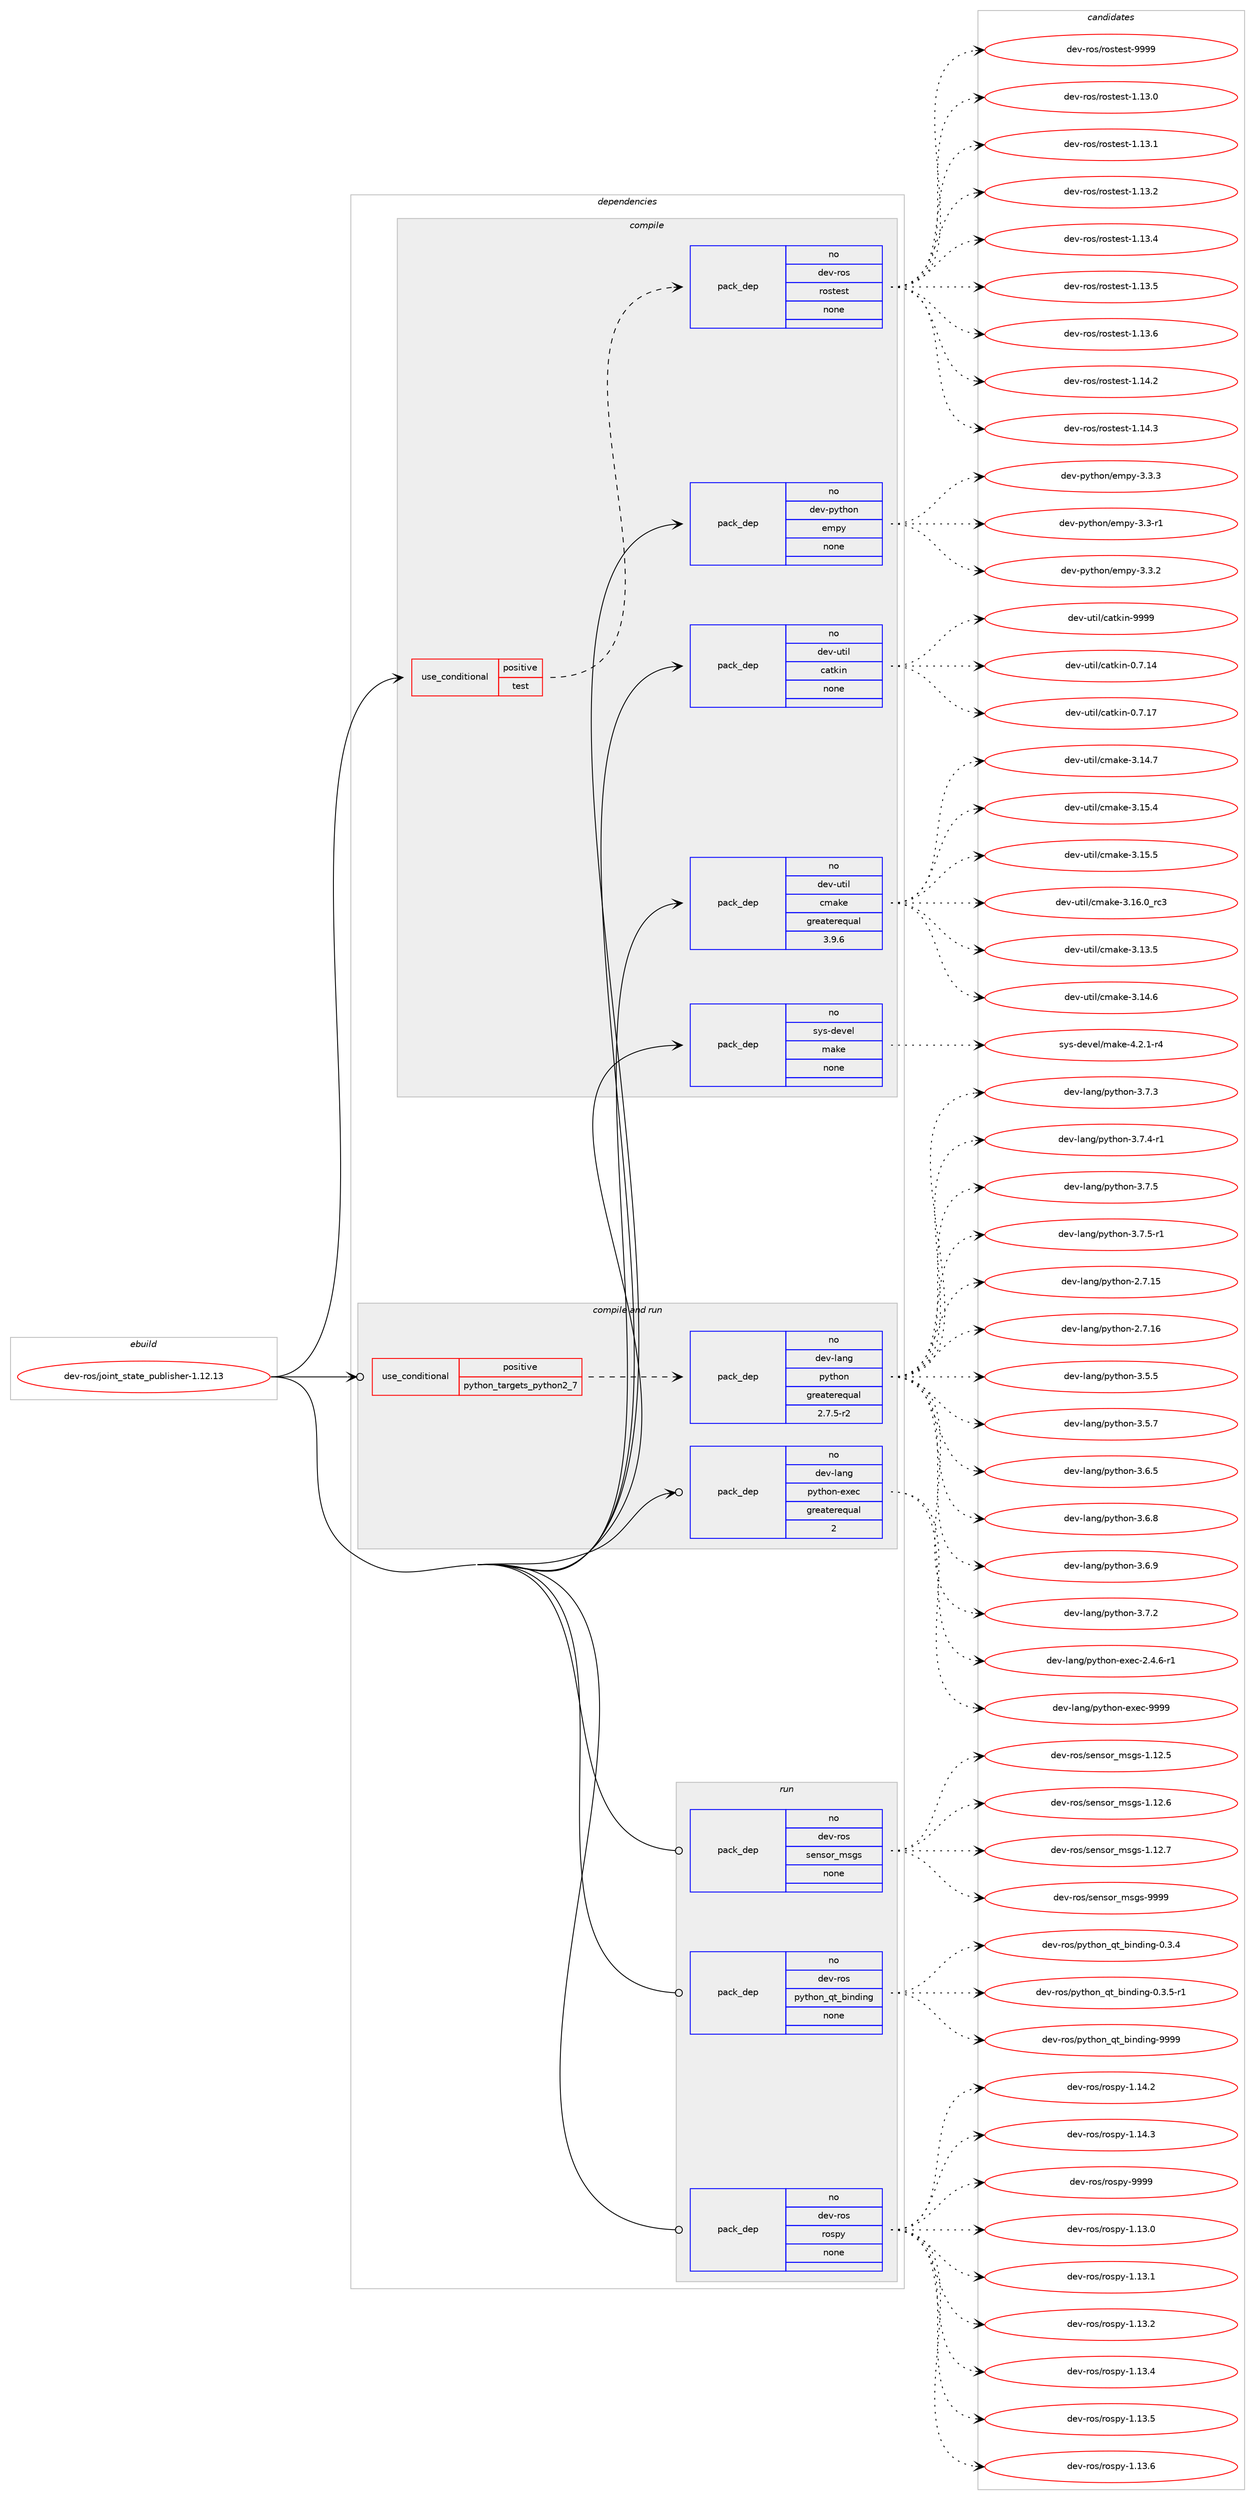 digraph prolog {

# *************
# Graph options
# *************

newrank=true;
concentrate=true;
compound=true;
graph [rankdir=LR,fontname=Helvetica,fontsize=10,ranksep=1.5];#, ranksep=2.5, nodesep=0.2];
edge  [arrowhead=vee];
node  [fontname=Helvetica,fontsize=10];

# **********
# The ebuild
# **********

subgraph cluster_leftcol {
color=gray;
rank=same;
label=<<i>ebuild</i>>;
id [label="dev-ros/joint_state_publisher-1.12.13", color=red, width=4, href="../dev-ros/joint_state_publisher-1.12.13.svg"];
}

# ****************
# The dependencies
# ****************

subgraph cluster_midcol {
color=gray;
label=<<i>dependencies</i>>;
subgraph cluster_compile {
fillcolor="#eeeeee";
style=filled;
label=<<i>compile</i>>;
subgraph cond153606 {
dependency654892 [label=<<TABLE BORDER="0" CELLBORDER="1" CELLSPACING="0" CELLPADDING="4"><TR><TD ROWSPAN="3" CELLPADDING="10">use_conditional</TD></TR><TR><TD>positive</TD></TR><TR><TD>test</TD></TR></TABLE>>, shape=none, color=red];
subgraph pack489380 {
dependency654893 [label=<<TABLE BORDER="0" CELLBORDER="1" CELLSPACING="0" CELLPADDING="4" WIDTH="220"><TR><TD ROWSPAN="6" CELLPADDING="30">pack_dep</TD></TR><TR><TD WIDTH="110">no</TD></TR><TR><TD>dev-ros</TD></TR><TR><TD>rostest</TD></TR><TR><TD>none</TD></TR><TR><TD></TD></TR></TABLE>>, shape=none, color=blue];
}
dependency654892:e -> dependency654893:w [weight=20,style="dashed",arrowhead="vee"];
}
id:e -> dependency654892:w [weight=20,style="solid",arrowhead="vee"];
subgraph pack489381 {
dependency654894 [label=<<TABLE BORDER="0" CELLBORDER="1" CELLSPACING="0" CELLPADDING="4" WIDTH="220"><TR><TD ROWSPAN="6" CELLPADDING="30">pack_dep</TD></TR><TR><TD WIDTH="110">no</TD></TR><TR><TD>dev-python</TD></TR><TR><TD>empy</TD></TR><TR><TD>none</TD></TR><TR><TD></TD></TR></TABLE>>, shape=none, color=blue];
}
id:e -> dependency654894:w [weight=20,style="solid",arrowhead="vee"];
subgraph pack489382 {
dependency654895 [label=<<TABLE BORDER="0" CELLBORDER="1" CELLSPACING="0" CELLPADDING="4" WIDTH="220"><TR><TD ROWSPAN="6" CELLPADDING="30">pack_dep</TD></TR><TR><TD WIDTH="110">no</TD></TR><TR><TD>dev-util</TD></TR><TR><TD>catkin</TD></TR><TR><TD>none</TD></TR><TR><TD></TD></TR></TABLE>>, shape=none, color=blue];
}
id:e -> dependency654895:w [weight=20,style="solid",arrowhead="vee"];
subgraph pack489383 {
dependency654896 [label=<<TABLE BORDER="0" CELLBORDER="1" CELLSPACING="0" CELLPADDING="4" WIDTH="220"><TR><TD ROWSPAN="6" CELLPADDING="30">pack_dep</TD></TR><TR><TD WIDTH="110">no</TD></TR><TR><TD>dev-util</TD></TR><TR><TD>cmake</TD></TR><TR><TD>greaterequal</TD></TR><TR><TD>3.9.6</TD></TR></TABLE>>, shape=none, color=blue];
}
id:e -> dependency654896:w [weight=20,style="solid",arrowhead="vee"];
subgraph pack489384 {
dependency654897 [label=<<TABLE BORDER="0" CELLBORDER="1" CELLSPACING="0" CELLPADDING="4" WIDTH="220"><TR><TD ROWSPAN="6" CELLPADDING="30">pack_dep</TD></TR><TR><TD WIDTH="110">no</TD></TR><TR><TD>sys-devel</TD></TR><TR><TD>make</TD></TR><TR><TD>none</TD></TR><TR><TD></TD></TR></TABLE>>, shape=none, color=blue];
}
id:e -> dependency654897:w [weight=20,style="solid",arrowhead="vee"];
}
subgraph cluster_compileandrun {
fillcolor="#eeeeee";
style=filled;
label=<<i>compile and run</i>>;
subgraph cond153607 {
dependency654898 [label=<<TABLE BORDER="0" CELLBORDER="1" CELLSPACING="0" CELLPADDING="4"><TR><TD ROWSPAN="3" CELLPADDING="10">use_conditional</TD></TR><TR><TD>positive</TD></TR><TR><TD>python_targets_python2_7</TD></TR></TABLE>>, shape=none, color=red];
subgraph pack489385 {
dependency654899 [label=<<TABLE BORDER="0" CELLBORDER="1" CELLSPACING="0" CELLPADDING="4" WIDTH="220"><TR><TD ROWSPAN="6" CELLPADDING="30">pack_dep</TD></TR><TR><TD WIDTH="110">no</TD></TR><TR><TD>dev-lang</TD></TR><TR><TD>python</TD></TR><TR><TD>greaterequal</TD></TR><TR><TD>2.7.5-r2</TD></TR></TABLE>>, shape=none, color=blue];
}
dependency654898:e -> dependency654899:w [weight=20,style="dashed",arrowhead="vee"];
}
id:e -> dependency654898:w [weight=20,style="solid",arrowhead="odotvee"];
subgraph pack489386 {
dependency654900 [label=<<TABLE BORDER="0" CELLBORDER="1" CELLSPACING="0" CELLPADDING="4" WIDTH="220"><TR><TD ROWSPAN="6" CELLPADDING="30">pack_dep</TD></TR><TR><TD WIDTH="110">no</TD></TR><TR><TD>dev-lang</TD></TR><TR><TD>python-exec</TD></TR><TR><TD>greaterequal</TD></TR><TR><TD>2</TD></TR></TABLE>>, shape=none, color=blue];
}
id:e -> dependency654900:w [weight=20,style="solid",arrowhead="odotvee"];
}
subgraph cluster_run {
fillcolor="#eeeeee";
style=filled;
label=<<i>run</i>>;
subgraph pack489387 {
dependency654901 [label=<<TABLE BORDER="0" CELLBORDER="1" CELLSPACING="0" CELLPADDING="4" WIDTH="220"><TR><TD ROWSPAN="6" CELLPADDING="30">pack_dep</TD></TR><TR><TD WIDTH="110">no</TD></TR><TR><TD>dev-ros</TD></TR><TR><TD>python_qt_binding</TD></TR><TR><TD>none</TD></TR><TR><TD></TD></TR></TABLE>>, shape=none, color=blue];
}
id:e -> dependency654901:w [weight=20,style="solid",arrowhead="odot"];
subgraph pack489388 {
dependency654902 [label=<<TABLE BORDER="0" CELLBORDER="1" CELLSPACING="0" CELLPADDING="4" WIDTH="220"><TR><TD ROWSPAN="6" CELLPADDING="30">pack_dep</TD></TR><TR><TD WIDTH="110">no</TD></TR><TR><TD>dev-ros</TD></TR><TR><TD>rospy</TD></TR><TR><TD>none</TD></TR><TR><TD></TD></TR></TABLE>>, shape=none, color=blue];
}
id:e -> dependency654902:w [weight=20,style="solid",arrowhead="odot"];
subgraph pack489389 {
dependency654903 [label=<<TABLE BORDER="0" CELLBORDER="1" CELLSPACING="0" CELLPADDING="4" WIDTH="220"><TR><TD ROWSPAN="6" CELLPADDING="30">pack_dep</TD></TR><TR><TD WIDTH="110">no</TD></TR><TR><TD>dev-ros</TD></TR><TR><TD>sensor_msgs</TD></TR><TR><TD>none</TD></TR><TR><TD></TD></TR></TABLE>>, shape=none, color=blue];
}
id:e -> dependency654903:w [weight=20,style="solid",arrowhead="odot"];
}
}

# **************
# The candidates
# **************

subgraph cluster_choices {
rank=same;
color=gray;
label=<<i>candidates</i>>;

subgraph choice489380 {
color=black;
nodesep=1;
choice100101118451141111154711411111511610111511645494649514648 [label="dev-ros/rostest-1.13.0", color=red, width=4,href="../dev-ros/rostest-1.13.0.svg"];
choice100101118451141111154711411111511610111511645494649514649 [label="dev-ros/rostest-1.13.1", color=red, width=4,href="../dev-ros/rostest-1.13.1.svg"];
choice100101118451141111154711411111511610111511645494649514650 [label="dev-ros/rostest-1.13.2", color=red, width=4,href="../dev-ros/rostest-1.13.2.svg"];
choice100101118451141111154711411111511610111511645494649514652 [label="dev-ros/rostest-1.13.4", color=red, width=4,href="../dev-ros/rostest-1.13.4.svg"];
choice100101118451141111154711411111511610111511645494649514653 [label="dev-ros/rostest-1.13.5", color=red, width=4,href="../dev-ros/rostest-1.13.5.svg"];
choice100101118451141111154711411111511610111511645494649514654 [label="dev-ros/rostest-1.13.6", color=red, width=4,href="../dev-ros/rostest-1.13.6.svg"];
choice100101118451141111154711411111511610111511645494649524650 [label="dev-ros/rostest-1.14.2", color=red, width=4,href="../dev-ros/rostest-1.14.2.svg"];
choice100101118451141111154711411111511610111511645494649524651 [label="dev-ros/rostest-1.14.3", color=red, width=4,href="../dev-ros/rostest-1.14.3.svg"];
choice10010111845114111115471141111151161011151164557575757 [label="dev-ros/rostest-9999", color=red, width=4,href="../dev-ros/rostest-9999.svg"];
dependency654893:e -> choice100101118451141111154711411111511610111511645494649514648:w [style=dotted,weight="100"];
dependency654893:e -> choice100101118451141111154711411111511610111511645494649514649:w [style=dotted,weight="100"];
dependency654893:e -> choice100101118451141111154711411111511610111511645494649514650:w [style=dotted,weight="100"];
dependency654893:e -> choice100101118451141111154711411111511610111511645494649514652:w [style=dotted,weight="100"];
dependency654893:e -> choice100101118451141111154711411111511610111511645494649514653:w [style=dotted,weight="100"];
dependency654893:e -> choice100101118451141111154711411111511610111511645494649514654:w [style=dotted,weight="100"];
dependency654893:e -> choice100101118451141111154711411111511610111511645494649524650:w [style=dotted,weight="100"];
dependency654893:e -> choice100101118451141111154711411111511610111511645494649524651:w [style=dotted,weight="100"];
dependency654893:e -> choice10010111845114111115471141111151161011151164557575757:w [style=dotted,weight="100"];
}
subgraph choice489381 {
color=black;
nodesep=1;
choice1001011184511212111610411111047101109112121455146514511449 [label="dev-python/empy-3.3-r1", color=red, width=4,href="../dev-python/empy-3.3-r1.svg"];
choice1001011184511212111610411111047101109112121455146514650 [label="dev-python/empy-3.3.2", color=red, width=4,href="../dev-python/empy-3.3.2.svg"];
choice1001011184511212111610411111047101109112121455146514651 [label="dev-python/empy-3.3.3", color=red, width=4,href="../dev-python/empy-3.3.3.svg"];
dependency654894:e -> choice1001011184511212111610411111047101109112121455146514511449:w [style=dotted,weight="100"];
dependency654894:e -> choice1001011184511212111610411111047101109112121455146514650:w [style=dotted,weight="100"];
dependency654894:e -> choice1001011184511212111610411111047101109112121455146514651:w [style=dotted,weight="100"];
}
subgraph choice489382 {
color=black;
nodesep=1;
choice1001011184511711610510847999711610710511045484655464952 [label="dev-util/catkin-0.7.14", color=red, width=4,href="../dev-util/catkin-0.7.14.svg"];
choice1001011184511711610510847999711610710511045484655464955 [label="dev-util/catkin-0.7.17", color=red, width=4,href="../dev-util/catkin-0.7.17.svg"];
choice100101118451171161051084799971161071051104557575757 [label="dev-util/catkin-9999", color=red, width=4,href="../dev-util/catkin-9999.svg"];
dependency654895:e -> choice1001011184511711610510847999711610710511045484655464952:w [style=dotted,weight="100"];
dependency654895:e -> choice1001011184511711610510847999711610710511045484655464955:w [style=dotted,weight="100"];
dependency654895:e -> choice100101118451171161051084799971161071051104557575757:w [style=dotted,weight="100"];
}
subgraph choice489383 {
color=black;
nodesep=1;
choice1001011184511711610510847991099710710145514649514653 [label="dev-util/cmake-3.13.5", color=red, width=4,href="../dev-util/cmake-3.13.5.svg"];
choice1001011184511711610510847991099710710145514649524654 [label="dev-util/cmake-3.14.6", color=red, width=4,href="../dev-util/cmake-3.14.6.svg"];
choice1001011184511711610510847991099710710145514649524655 [label="dev-util/cmake-3.14.7", color=red, width=4,href="../dev-util/cmake-3.14.7.svg"];
choice1001011184511711610510847991099710710145514649534652 [label="dev-util/cmake-3.15.4", color=red, width=4,href="../dev-util/cmake-3.15.4.svg"];
choice1001011184511711610510847991099710710145514649534653 [label="dev-util/cmake-3.15.5", color=red, width=4,href="../dev-util/cmake-3.15.5.svg"];
choice1001011184511711610510847991099710710145514649544648951149951 [label="dev-util/cmake-3.16.0_rc3", color=red, width=4,href="../dev-util/cmake-3.16.0_rc3.svg"];
dependency654896:e -> choice1001011184511711610510847991099710710145514649514653:w [style=dotted,weight="100"];
dependency654896:e -> choice1001011184511711610510847991099710710145514649524654:w [style=dotted,weight="100"];
dependency654896:e -> choice1001011184511711610510847991099710710145514649524655:w [style=dotted,weight="100"];
dependency654896:e -> choice1001011184511711610510847991099710710145514649534652:w [style=dotted,weight="100"];
dependency654896:e -> choice1001011184511711610510847991099710710145514649534653:w [style=dotted,weight="100"];
dependency654896:e -> choice1001011184511711610510847991099710710145514649544648951149951:w [style=dotted,weight="100"];
}
subgraph choice489384 {
color=black;
nodesep=1;
choice1151211154510010111810110847109971071014552465046494511452 [label="sys-devel/make-4.2.1-r4", color=red, width=4,href="../sys-devel/make-4.2.1-r4.svg"];
dependency654897:e -> choice1151211154510010111810110847109971071014552465046494511452:w [style=dotted,weight="100"];
}
subgraph choice489385 {
color=black;
nodesep=1;
choice10010111845108971101034711212111610411111045504655464953 [label="dev-lang/python-2.7.15", color=red, width=4,href="../dev-lang/python-2.7.15.svg"];
choice10010111845108971101034711212111610411111045504655464954 [label="dev-lang/python-2.7.16", color=red, width=4,href="../dev-lang/python-2.7.16.svg"];
choice100101118451089711010347112121116104111110455146534653 [label="dev-lang/python-3.5.5", color=red, width=4,href="../dev-lang/python-3.5.5.svg"];
choice100101118451089711010347112121116104111110455146534655 [label="dev-lang/python-3.5.7", color=red, width=4,href="../dev-lang/python-3.5.7.svg"];
choice100101118451089711010347112121116104111110455146544653 [label="dev-lang/python-3.6.5", color=red, width=4,href="../dev-lang/python-3.6.5.svg"];
choice100101118451089711010347112121116104111110455146544656 [label="dev-lang/python-3.6.8", color=red, width=4,href="../dev-lang/python-3.6.8.svg"];
choice100101118451089711010347112121116104111110455146544657 [label="dev-lang/python-3.6.9", color=red, width=4,href="../dev-lang/python-3.6.9.svg"];
choice100101118451089711010347112121116104111110455146554650 [label="dev-lang/python-3.7.2", color=red, width=4,href="../dev-lang/python-3.7.2.svg"];
choice100101118451089711010347112121116104111110455146554651 [label="dev-lang/python-3.7.3", color=red, width=4,href="../dev-lang/python-3.7.3.svg"];
choice1001011184510897110103471121211161041111104551465546524511449 [label="dev-lang/python-3.7.4-r1", color=red, width=4,href="../dev-lang/python-3.7.4-r1.svg"];
choice100101118451089711010347112121116104111110455146554653 [label="dev-lang/python-3.7.5", color=red, width=4,href="../dev-lang/python-3.7.5.svg"];
choice1001011184510897110103471121211161041111104551465546534511449 [label="dev-lang/python-3.7.5-r1", color=red, width=4,href="../dev-lang/python-3.7.5-r1.svg"];
dependency654899:e -> choice10010111845108971101034711212111610411111045504655464953:w [style=dotted,weight="100"];
dependency654899:e -> choice10010111845108971101034711212111610411111045504655464954:w [style=dotted,weight="100"];
dependency654899:e -> choice100101118451089711010347112121116104111110455146534653:w [style=dotted,weight="100"];
dependency654899:e -> choice100101118451089711010347112121116104111110455146534655:w [style=dotted,weight="100"];
dependency654899:e -> choice100101118451089711010347112121116104111110455146544653:w [style=dotted,weight="100"];
dependency654899:e -> choice100101118451089711010347112121116104111110455146544656:w [style=dotted,weight="100"];
dependency654899:e -> choice100101118451089711010347112121116104111110455146544657:w [style=dotted,weight="100"];
dependency654899:e -> choice100101118451089711010347112121116104111110455146554650:w [style=dotted,weight="100"];
dependency654899:e -> choice100101118451089711010347112121116104111110455146554651:w [style=dotted,weight="100"];
dependency654899:e -> choice1001011184510897110103471121211161041111104551465546524511449:w [style=dotted,weight="100"];
dependency654899:e -> choice100101118451089711010347112121116104111110455146554653:w [style=dotted,weight="100"];
dependency654899:e -> choice1001011184510897110103471121211161041111104551465546534511449:w [style=dotted,weight="100"];
}
subgraph choice489386 {
color=black;
nodesep=1;
choice10010111845108971101034711212111610411111045101120101994550465246544511449 [label="dev-lang/python-exec-2.4.6-r1", color=red, width=4,href="../dev-lang/python-exec-2.4.6-r1.svg"];
choice10010111845108971101034711212111610411111045101120101994557575757 [label="dev-lang/python-exec-9999", color=red, width=4,href="../dev-lang/python-exec-9999.svg"];
dependency654900:e -> choice10010111845108971101034711212111610411111045101120101994550465246544511449:w [style=dotted,weight="100"];
dependency654900:e -> choice10010111845108971101034711212111610411111045101120101994557575757:w [style=dotted,weight="100"];
}
subgraph choice489387 {
color=black;
nodesep=1;
choice1001011184511411111547112121116104111110951131169598105110100105110103454846514652 [label="dev-ros/python_qt_binding-0.3.4", color=red, width=4,href="../dev-ros/python_qt_binding-0.3.4.svg"];
choice10010111845114111115471121211161041111109511311695981051101001051101034548465146534511449 [label="dev-ros/python_qt_binding-0.3.5-r1", color=red, width=4,href="../dev-ros/python_qt_binding-0.3.5-r1.svg"];
choice10010111845114111115471121211161041111109511311695981051101001051101034557575757 [label="dev-ros/python_qt_binding-9999", color=red, width=4,href="../dev-ros/python_qt_binding-9999.svg"];
dependency654901:e -> choice1001011184511411111547112121116104111110951131169598105110100105110103454846514652:w [style=dotted,weight="100"];
dependency654901:e -> choice10010111845114111115471121211161041111109511311695981051101001051101034548465146534511449:w [style=dotted,weight="100"];
dependency654901:e -> choice10010111845114111115471121211161041111109511311695981051101001051101034557575757:w [style=dotted,weight="100"];
}
subgraph choice489388 {
color=black;
nodesep=1;
choice100101118451141111154711411111511212145494649514648 [label="dev-ros/rospy-1.13.0", color=red, width=4,href="../dev-ros/rospy-1.13.0.svg"];
choice100101118451141111154711411111511212145494649514649 [label="dev-ros/rospy-1.13.1", color=red, width=4,href="../dev-ros/rospy-1.13.1.svg"];
choice100101118451141111154711411111511212145494649514650 [label="dev-ros/rospy-1.13.2", color=red, width=4,href="../dev-ros/rospy-1.13.2.svg"];
choice100101118451141111154711411111511212145494649514652 [label="dev-ros/rospy-1.13.4", color=red, width=4,href="../dev-ros/rospy-1.13.4.svg"];
choice100101118451141111154711411111511212145494649514653 [label="dev-ros/rospy-1.13.5", color=red, width=4,href="../dev-ros/rospy-1.13.5.svg"];
choice100101118451141111154711411111511212145494649514654 [label="dev-ros/rospy-1.13.6", color=red, width=4,href="../dev-ros/rospy-1.13.6.svg"];
choice100101118451141111154711411111511212145494649524650 [label="dev-ros/rospy-1.14.2", color=red, width=4,href="../dev-ros/rospy-1.14.2.svg"];
choice100101118451141111154711411111511212145494649524651 [label="dev-ros/rospy-1.14.3", color=red, width=4,href="../dev-ros/rospy-1.14.3.svg"];
choice10010111845114111115471141111151121214557575757 [label="dev-ros/rospy-9999", color=red, width=4,href="../dev-ros/rospy-9999.svg"];
dependency654902:e -> choice100101118451141111154711411111511212145494649514648:w [style=dotted,weight="100"];
dependency654902:e -> choice100101118451141111154711411111511212145494649514649:w [style=dotted,weight="100"];
dependency654902:e -> choice100101118451141111154711411111511212145494649514650:w [style=dotted,weight="100"];
dependency654902:e -> choice100101118451141111154711411111511212145494649514652:w [style=dotted,weight="100"];
dependency654902:e -> choice100101118451141111154711411111511212145494649514653:w [style=dotted,weight="100"];
dependency654902:e -> choice100101118451141111154711411111511212145494649514654:w [style=dotted,weight="100"];
dependency654902:e -> choice100101118451141111154711411111511212145494649524650:w [style=dotted,weight="100"];
dependency654902:e -> choice100101118451141111154711411111511212145494649524651:w [style=dotted,weight="100"];
dependency654902:e -> choice10010111845114111115471141111151121214557575757:w [style=dotted,weight="100"];
}
subgraph choice489389 {
color=black;
nodesep=1;
choice10010111845114111115471151011101151111149510911510311545494649504653 [label="dev-ros/sensor_msgs-1.12.5", color=red, width=4,href="../dev-ros/sensor_msgs-1.12.5.svg"];
choice10010111845114111115471151011101151111149510911510311545494649504654 [label="dev-ros/sensor_msgs-1.12.6", color=red, width=4,href="../dev-ros/sensor_msgs-1.12.6.svg"];
choice10010111845114111115471151011101151111149510911510311545494649504655 [label="dev-ros/sensor_msgs-1.12.7", color=red, width=4,href="../dev-ros/sensor_msgs-1.12.7.svg"];
choice1001011184511411111547115101110115111114951091151031154557575757 [label="dev-ros/sensor_msgs-9999", color=red, width=4,href="../dev-ros/sensor_msgs-9999.svg"];
dependency654903:e -> choice10010111845114111115471151011101151111149510911510311545494649504653:w [style=dotted,weight="100"];
dependency654903:e -> choice10010111845114111115471151011101151111149510911510311545494649504654:w [style=dotted,weight="100"];
dependency654903:e -> choice10010111845114111115471151011101151111149510911510311545494649504655:w [style=dotted,weight="100"];
dependency654903:e -> choice1001011184511411111547115101110115111114951091151031154557575757:w [style=dotted,weight="100"];
}
}

}
